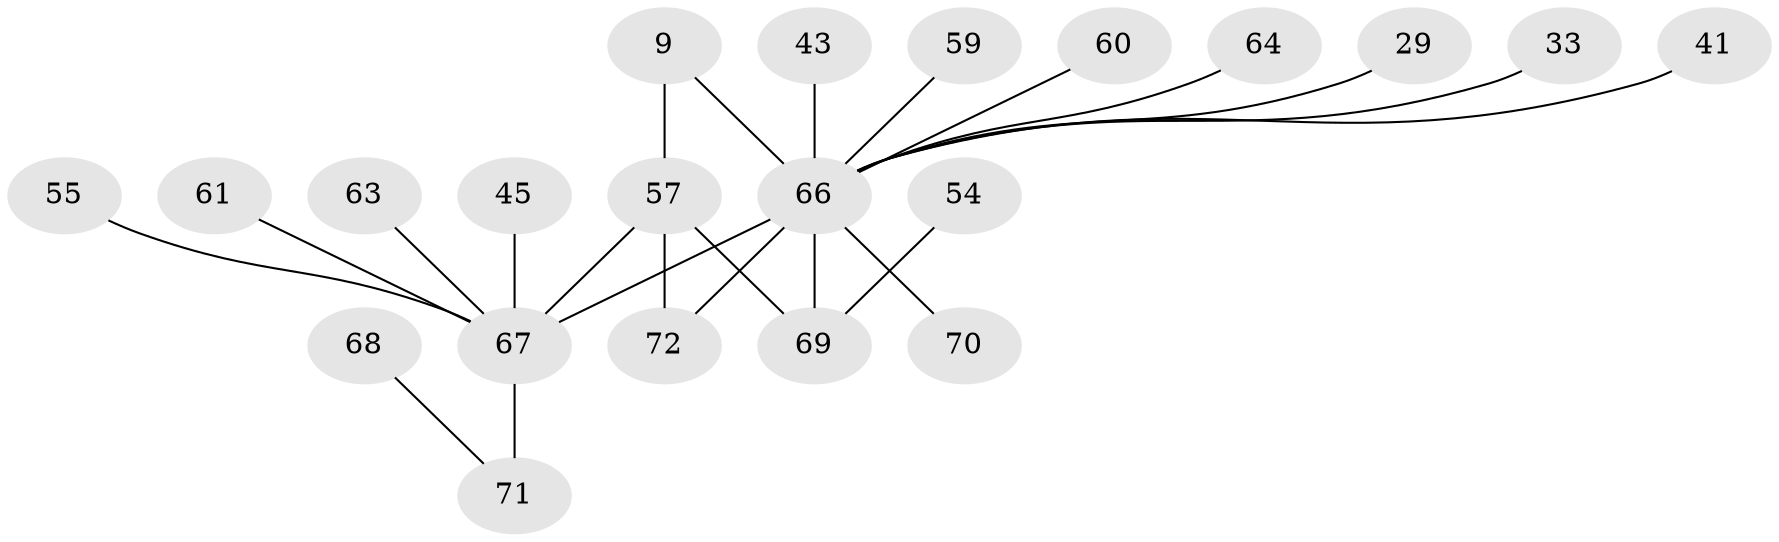 // original degree distribution, {5: 0.05555555555555555, 7: 0.027777777777777776, 6: 0.05555555555555555, 9: 0.013888888888888888, 4: 0.08333333333333333, 3: 0.027777777777777776, 10: 0.013888888888888888, 1: 0.5694444444444444, 2: 0.1527777777777778}
// Generated by graph-tools (version 1.1) at 2025/58/03/04/25 21:58:53]
// undirected, 21 vertices, 23 edges
graph export_dot {
graph [start="1"]
  node [color=gray90,style=filled];
  9;
  29;
  33;
  41;
  43;
  45;
  54 [super="+34"];
  55;
  57 [super="+53"];
  59;
  60 [super="+44"];
  61 [super="+51"];
  63 [super="+36"];
  64;
  66 [super="+62+8+50+52+11"];
  67 [super="+12+30+39"];
  68;
  69 [super="+26"];
  70 [super="+21"];
  71 [super="+58+49"];
  72 [super="+65"];
  9 -- 66 [weight=4];
  9 -- 57;
  29 -- 66;
  33 -- 66;
  41 -- 66;
  43 -- 66 [weight=2];
  45 -- 67;
  54 -- 69;
  55 -- 67;
  57 -- 72 [weight=2];
  57 -- 67;
  57 -- 69;
  59 -- 66;
  60 -- 66;
  61 -- 67;
  63 -- 67;
  64 -- 66;
  66 -- 70;
  66 -- 72;
  66 -- 67 [weight=4];
  66 -- 69 [weight=3];
  67 -- 71 [weight=2];
  68 -- 71;
}
